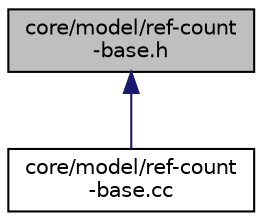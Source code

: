 digraph "core/model/ref-count-base.h"
{
  edge [fontname="Helvetica",fontsize="10",labelfontname="Helvetica",labelfontsize="10"];
  node [fontname="Helvetica",fontsize="10",shape=record];
  Node1 [label="core/model/ref-count\l-base.h",height=0.2,width=0.4,color="black", fillcolor="grey75", style="filled", fontcolor="black"];
  Node1 -> Node2 [dir="back",color="midnightblue",fontsize="10",style="solid"];
  Node2 [label="core/model/ref-count\l-base.cc",height=0.2,width=0.4,color="black", fillcolor="white", style="filled",URL="$dc/dd0/ref-count-base_8cc.html"];
}
